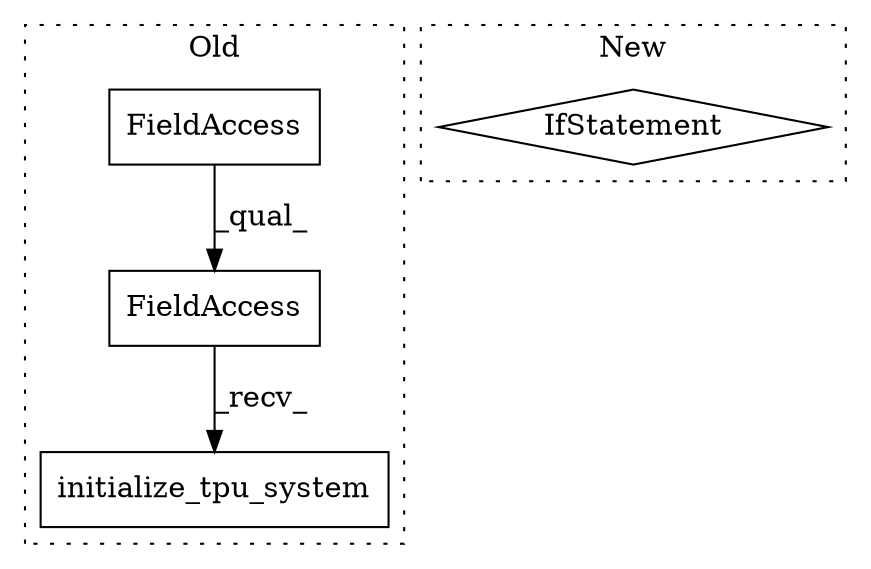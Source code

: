 digraph G {
subgraph cluster0 {
1 [label="initialize_tpu_system" a="32" s="4028,4071" l="22,1" shape="box"];
3 [label="FieldAccess" a="22" s="3998" l="29" shape="box"];
4 [label="FieldAccess" a="22" s="3998" l="18" shape="box"];
label = "Old";
style="dotted";
}
subgraph cluster1 {
2 [label="IfStatement" a="25" s="4929,4947" l="4,2" shape="diamond"];
label = "New";
style="dotted";
}
3 -> 1 [label="_recv_"];
4 -> 3 [label="_qual_"];
}